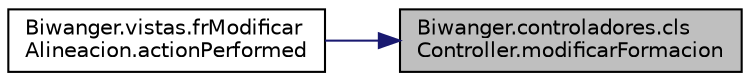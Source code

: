 digraph "Biwanger.controladores.clsController.modificarFormacion"
{
 // LATEX_PDF_SIZE
  edge [fontname="Helvetica",fontsize="10",labelfontname="Helvetica",labelfontsize="10"];
  node [fontname="Helvetica",fontsize="10",shape=record];
  rankdir="RL";
  Node1 [label="Biwanger.controladores.cls\lController.modificarFormacion",height=0.2,width=0.4,color="black", fillcolor="grey75", style="filled", fontcolor="black",tooltip=" "];
  Node1 -> Node2 [dir="back",color="midnightblue",fontsize="10",style="solid",fontname="Helvetica"];
  Node2 [label="Biwanger.vistas.frModificar\lAlineacion.actionPerformed",height=0.2,width=0.4,color="black", fillcolor="white", style="filled",URL="$class_biwanger_1_1vistas_1_1fr_modificar_alineacion.html#a4d4a3b57cf40a8d4d05a27ad27b2b72b",tooltip=" "];
}
